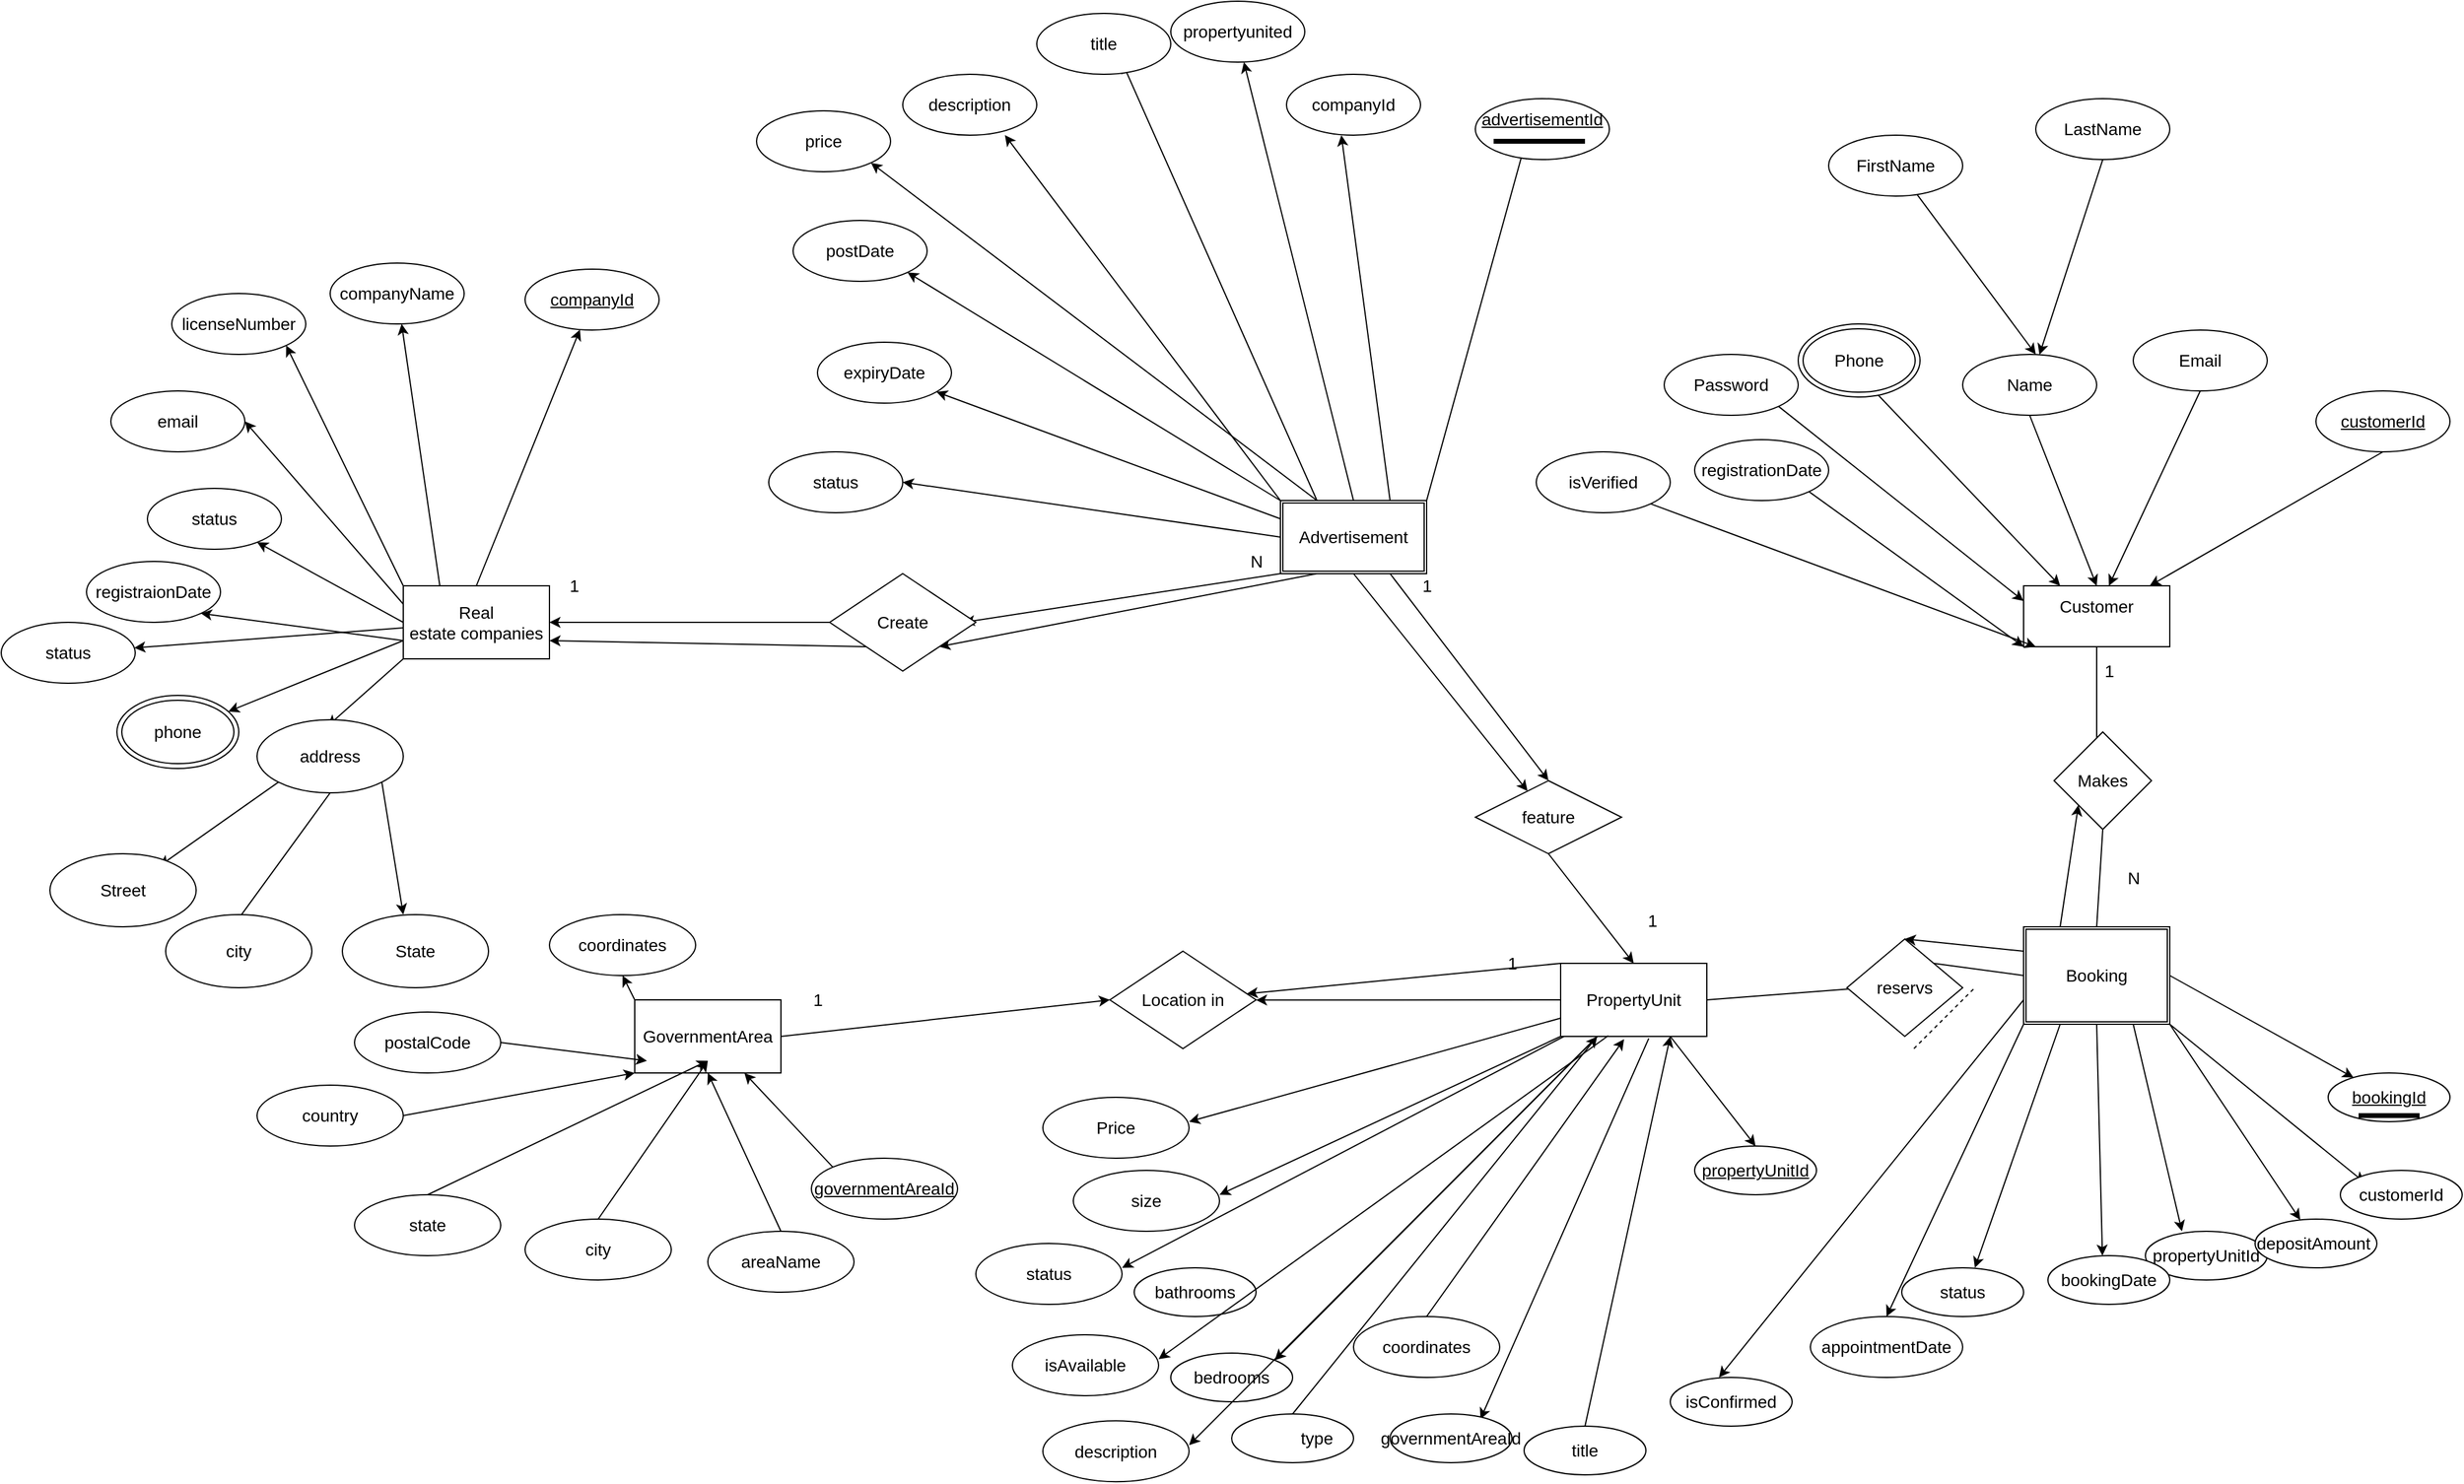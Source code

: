 <mxfile>
    <diagram id="lLyx0XdtuGJB43OEZlzJ" name="Page-1">
        <mxGraphModel dx="2704" dy="794" grid="1" gridSize="10" guides="1" tooltips="1" connect="1" arrows="1" fold="1" page="1" pageScale="1" pageWidth="1200" pageHeight="1920" math="0" shadow="0">
            <root>
                <mxCell id="0"/>
                <mxCell id="1" parent="0"/>
                <mxCell id="188" style="edgeStyle=none;html=1;exitX=0.5;exitY=0;exitDx=0;exitDy=0;fontSize=14;" parent="1" source="63" target="187" edge="1">
                    <mxGeometry relative="1" as="geometry"/>
                </mxCell>
                <mxCell id="189" style="edgeStyle=none;html=1;exitX=0.25;exitY=0;exitDx=0;exitDy=0;fontSize=14;" parent="1" source="63" target="186" edge="1">
                    <mxGeometry relative="1" as="geometry"/>
                </mxCell>
                <mxCell id="190" style="edgeStyle=none;html=1;exitX=0;exitY=0;exitDx=0;exitDy=0;entryX=1;entryY=1;entryDx=0;entryDy=0;fontSize=14;" parent="1" source="63" target="185" edge="1">
                    <mxGeometry relative="1" as="geometry"/>
                </mxCell>
                <mxCell id="191" style="edgeStyle=none;html=1;exitX=0;exitY=0.25;exitDx=0;exitDy=0;entryX=1;entryY=0.5;entryDx=0;entryDy=0;fontSize=14;" parent="1" source="63" target="184" edge="1">
                    <mxGeometry relative="1" as="geometry"/>
                </mxCell>
                <mxCell id="192" style="edgeStyle=none;html=1;exitX=0;exitY=0.5;exitDx=0;exitDy=0;fontSize=14;" parent="1" source="63" target="183" edge="1">
                    <mxGeometry relative="1" as="geometry"/>
                </mxCell>
                <mxCell id="193" style="edgeStyle=none;html=1;exitX=0;exitY=0.75;exitDx=0;exitDy=0;entryX=1;entryY=1;entryDx=0;entryDy=0;fontSize=14;" parent="1" source="63" target="182" edge="1">
                    <mxGeometry relative="1" as="geometry"/>
                </mxCell>
                <mxCell id="195" style="edgeStyle=none;html=1;exitX=0;exitY=1;exitDx=0;exitDy=0;fontSize=14;" parent="1" source="63" edge="1">
                    <mxGeometry relative="1" as="geometry">
                        <mxPoint x="-552.026" y="725.135" as="targetPoint"/>
                    </mxGeometry>
                </mxCell>
                <mxCell id="197" style="edgeStyle=none;html=1;exitX=0;exitY=0.75;exitDx=0;exitDy=0;fontSize=14;" parent="1" source="63" target="196" edge="1">
                    <mxGeometry relative="1" as="geometry"/>
                </mxCell>
                <mxCell id="63" value="&lt;span style=&quot;font-size: 14px; line-height: 115%;&quot;&gt;Real&lt;br style=&quot;font-size: 14px;&quot;&gt;estate companies&lt;/span&gt;" style="rounded=0;whiteSpace=wrap;html=1;fontSize=14;" parent="1" vertex="1">
                    <mxGeometry x="-490" y="610" width="120" height="60" as="geometry"/>
                </mxCell>
                <mxCell id="222" style="edgeStyle=none;html=1;exitX=1;exitY=0.5;exitDx=0;exitDy=0;entryX=0;entryY=0.5;entryDx=0;entryDy=0;fontSize=14;" parent="1" source="65" target="206" edge="1">
                    <mxGeometry relative="1" as="geometry"/>
                </mxCell>
                <mxCell id="223" style="edgeStyle=none;html=1;exitX=0;exitY=0;exitDx=0;exitDy=0;entryX=0.5;entryY=1;entryDx=0;entryDy=0;fontSize=14;" parent="1" source="65" target="208" edge="1">
                    <mxGeometry relative="1" as="geometry"/>
                </mxCell>
                <mxCell id="65" value="GovernmentArea" style="rounded=0;whiteSpace=wrap;html=1;fontSize=14;" parent="1" vertex="1">
                    <mxGeometry x="-300" y="950" width="120" height="60" as="geometry"/>
                </mxCell>
                <mxCell id="130" style="edgeStyle=none;html=1;exitX=0.75;exitY=1;exitDx=0;exitDy=0;entryX=0.5;entryY=0;entryDx=0;entryDy=0;fontSize=14;" parent="1" source="66" target="131" edge="1">
                    <mxGeometry relative="1" as="geometry">
                        <mxPoint x="530" y="1160" as="targetPoint"/>
                    </mxGeometry>
                </mxCell>
                <mxCell id="145" style="edgeStyle=none;html=1;exitX=0;exitY=1;exitDx=0;exitDy=0;fontSize=14;" parent="1" source="66" edge="1">
                    <mxGeometry relative="1" as="geometry">
                        <mxPoint x="180" y="1110" as="targetPoint"/>
                    </mxGeometry>
                </mxCell>
                <mxCell id="205" style="edgeStyle=none;html=1;exitX=0;exitY=0.5;exitDx=0;exitDy=0;fontSize=14;" parent="1" source="66" edge="1">
                    <mxGeometry relative="1" as="geometry">
                        <mxPoint x="210" y="950.143" as="targetPoint"/>
                    </mxGeometry>
                </mxCell>
                <mxCell id="241" style="edgeStyle=none;html=1;exitX=0;exitY=0;exitDx=0;exitDy=0;fontSize=14;" parent="1" source="66" target="206" edge="1">
                    <mxGeometry relative="1" as="geometry"/>
                </mxCell>
                <mxCell id="66" value="PropertyUnit" style="rounded=0;whiteSpace=wrap;html=1;fontSize=14;" parent="1" vertex="1">
                    <mxGeometry x="460" y="920" width="120" height="60" as="geometry"/>
                </mxCell>
                <mxCell id="68" value="&#10;Customer&#10;&#10;" style="rounded=0;whiteSpace=wrap;html=1;fontSize=14;" parent="1" vertex="1">
                    <mxGeometry x="840" y="610" width="120" height="50" as="geometry"/>
                </mxCell>
                <mxCell id="86" style="edgeStyle=none;html=1;exitX=0.5;exitY=1;exitDx=0;exitDy=0;fontSize=14;" parent="1" source="69" edge="1">
                    <mxGeometry relative="1" as="geometry">
                        <mxPoint x="910" y="610" as="targetPoint"/>
                    </mxGeometry>
                </mxCell>
                <mxCell id="69" value="Email" style="ellipse;whiteSpace=wrap;html=1;fontSize=14;" parent="1" vertex="1">
                    <mxGeometry x="930" y="400" width="110" height="50" as="geometry"/>
                </mxCell>
                <mxCell id="89" style="edgeStyle=none;html=1;exitX=1;exitY=1;exitDx=0;exitDy=0;entryX=0;entryY=0.25;entryDx=0;entryDy=0;fontSize=14;" parent="1" source="71" target="68" edge="1">
                    <mxGeometry relative="1" as="geometry"/>
                </mxCell>
                <mxCell id="71" value="Password" style="ellipse;whiteSpace=wrap;html=1;fontSize=14;" parent="1" vertex="1">
                    <mxGeometry x="545" y="420" width="110" height="50" as="geometry"/>
                </mxCell>
                <mxCell id="83" style="edgeStyle=none;html=1;exitX=0.5;exitY=1;exitDx=0;exitDy=0;fontSize=14;" parent="1" source="72" target="74" edge="1">
                    <mxGeometry relative="1" as="geometry"/>
                </mxCell>
                <mxCell id="72" value="LastName" style="ellipse;whiteSpace=wrap;html=1;fontSize=14;" parent="1" vertex="1">
                    <mxGeometry x="850" y="210" width="110" height="50" as="geometry"/>
                </mxCell>
                <mxCell id="84" style="edgeStyle=none;html=1;fontSize=14;" parent="1" source="73" edge="1">
                    <mxGeometry relative="1" as="geometry">
                        <mxPoint x="850" y="420" as="targetPoint"/>
                    </mxGeometry>
                </mxCell>
                <mxCell id="73" value="FirstName" style="ellipse;whiteSpace=wrap;html=1;fontSize=14;" parent="1" vertex="1">
                    <mxGeometry x="680" y="240" width="110" height="50" as="geometry"/>
                </mxCell>
                <mxCell id="85" style="edgeStyle=none;html=1;exitX=0.5;exitY=1;exitDx=0;exitDy=0;entryX=0.5;entryY=0;entryDx=0;entryDy=0;fontSize=14;" parent="1" source="74" target="68" edge="1">
                    <mxGeometry relative="1" as="geometry"/>
                </mxCell>
                <mxCell id="74" value="Name" style="ellipse;whiteSpace=wrap;html=1;fontSize=14;" parent="1" vertex="1">
                    <mxGeometry x="790" y="420" width="110" height="50" as="geometry"/>
                </mxCell>
                <mxCell id="87" style="edgeStyle=none;html=1;exitX=0.5;exitY=1;exitDx=0;exitDy=0;fontSize=14;" parent="1" source="75" target="68" edge="1">
                    <mxGeometry relative="1" as="geometry"/>
                </mxCell>
                <mxCell id="75" value="customerId" style="ellipse;whiteSpace=wrap;html=1;fontStyle=4;fontSize=14;" parent="1" vertex="1">
                    <mxGeometry x="1080" y="450" width="110" height="50" as="geometry"/>
                </mxCell>
                <mxCell id="88" style="edgeStyle=none;html=1;entryX=0.25;entryY=0;entryDx=0;entryDy=0;exitX=0.653;exitY=0.967;exitDx=0;exitDy=0;exitPerimeter=0;fontSize=14;" parent="1" source="92" target="68" edge="1">
                    <mxGeometry relative="1" as="geometry">
                        <mxPoint x="717.818" y="439.379" as="sourcePoint"/>
                    </mxGeometry>
                </mxCell>
                <mxCell id="91" style="edgeStyle=none;html=1;exitX=1;exitY=1;exitDx=0;exitDy=0;fontSize=14;" parent="1" source="80" edge="1">
                    <mxGeometry relative="1" as="geometry">
                        <mxPoint x="850" y="660" as="targetPoint"/>
                    </mxGeometry>
                </mxCell>
                <mxCell id="80" value="isVerified" style="ellipse;whiteSpace=wrap;html=1;fontSize=14;" parent="1" vertex="1">
                    <mxGeometry x="440" y="500" width="110" height="50" as="geometry"/>
                </mxCell>
                <mxCell id="90" style="edgeStyle=none;html=1;exitX=1;exitY=1;exitDx=0;exitDy=0;entryX=0;entryY=1;entryDx=0;entryDy=0;fontSize=14;" parent="1" source="82" target="68" edge="1">
                    <mxGeometry relative="1" as="geometry"/>
                </mxCell>
                <mxCell id="82" value="registrationDate" style="ellipse;whiteSpace=wrap;html=1;fontSize=14;" parent="1" vertex="1">
                    <mxGeometry x="570" y="490" width="110" height="50" as="geometry"/>
                </mxCell>
                <mxCell id="92" value="Phone" style="ellipse;shape=doubleEllipse;whiteSpace=wrap;html=1;fontSize=14;" parent="1" vertex="1">
                    <mxGeometry x="655" y="395" width="100" height="60" as="geometry"/>
                </mxCell>
                <mxCell id="97" value="" style="endArrow=none;html=1;entryX=0.5;entryY=1;entryDx=0;entryDy=0;fontSize=14;" parent="1" target="68" edge="1">
                    <mxGeometry width="50" height="50" relative="1" as="geometry">
                        <mxPoint x="900" y="740" as="sourcePoint"/>
                        <mxPoint x="910" y="710" as="targetPoint"/>
                    </mxGeometry>
                </mxCell>
                <mxCell id="98" value="Makes" style="rhombus;whiteSpace=wrap;html=1;fontSize=14;" parent="1" vertex="1">
                    <mxGeometry x="865" y="730" width="80" height="80" as="geometry"/>
                </mxCell>
                <mxCell id="101" style="edgeStyle=none;html=1;exitX=1;exitY=1;exitDx=0;exitDy=0;fontSize=14;" parent="1" source="99" edge="1">
                    <mxGeometry relative="1" as="geometry">
                        <mxPoint x="1120" y="1100" as="targetPoint"/>
                    </mxGeometry>
                </mxCell>
                <mxCell id="102" style="edgeStyle=none;html=1;exitX=0.75;exitY=1;exitDx=0;exitDy=0;fontSize=14;" parent="1" source="99" edge="1">
                    <mxGeometry relative="1" as="geometry">
                        <mxPoint x="970.0" y="1140" as="targetPoint"/>
                    </mxGeometry>
                </mxCell>
                <mxCell id="103" style="edgeStyle=none;html=1;exitX=0.5;exitY=1;exitDx=0;exitDy=0;fontSize=14;" parent="1" source="99" edge="1">
                    <mxGeometry relative="1" as="geometry">
                        <mxPoint x="904.714" y="1160" as="targetPoint"/>
                    </mxGeometry>
                </mxCell>
                <mxCell id="104" style="edgeStyle=none;html=1;exitX=0.25;exitY=1;exitDx=0;exitDy=0;fontSize=14;" parent="1" source="99" edge="1">
                    <mxGeometry relative="1" as="geometry">
                        <mxPoint x="800.0" y="1170" as="targetPoint"/>
                    </mxGeometry>
                </mxCell>
                <mxCell id="105" style="edgeStyle=none;html=1;exitX=0;exitY=1;exitDx=0;exitDy=0;entryX=0.5;entryY=0;entryDx=0;entryDy=0;fontSize=14;" parent="1" source="99" target="118" edge="1">
                    <mxGeometry relative="1" as="geometry">
                        <mxPoint x="730" y="1190" as="targetPoint"/>
                    </mxGeometry>
                </mxCell>
                <mxCell id="106" style="edgeStyle=none;html=1;exitX=0;exitY=0.75;exitDx=0;exitDy=0;fontSize=14;" parent="1" source="99" edge="1">
                    <mxGeometry relative="1" as="geometry">
                        <mxPoint x="590.0" y="1260" as="targetPoint"/>
                    </mxGeometry>
                </mxCell>
                <mxCell id="107" style="edgeStyle=none;html=1;exitX=1;exitY=0.5;exitDx=0;exitDy=0;fontSize=14;" parent="1" source="99" target="108" edge="1">
                    <mxGeometry relative="1" as="geometry">
                        <mxPoint x="1150.0" y="1050" as="targetPoint"/>
                    </mxGeometry>
                </mxCell>
                <mxCell id="239" style="edgeStyle=none;html=1;exitX=0.25;exitY=0;exitDx=0;exitDy=0;entryX=0;entryY=1;entryDx=0;entryDy=0;fontSize=14;" parent="1" source="99" target="98" edge="1">
                    <mxGeometry relative="1" as="geometry"/>
                </mxCell>
                <mxCell id="240" style="edgeStyle=none;html=1;exitX=0;exitY=0.25;exitDx=0;exitDy=0;entryX=0.5;entryY=0;entryDx=0;entryDy=0;fontSize=14;" parent="1" source="99" target="124" edge="1">
                    <mxGeometry relative="1" as="geometry"/>
                </mxCell>
                <mxCell id="243" style="edgeStyle=none;html=1;exitX=1;exitY=1;exitDx=0;exitDy=0;" edge="1" parent="1" source="99" target="242">
                    <mxGeometry relative="1" as="geometry"/>
                </mxCell>
                <mxCell id="99" value="Booking" style="shape=ext;double=1;rounded=0;whiteSpace=wrap;html=1;fontSize=14;" parent="1" vertex="1">
                    <mxGeometry x="840" y="890" width="120" height="80" as="geometry"/>
                </mxCell>
                <mxCell id="100" value="" style="endArrow=none;html=1;exitX=0.5;exitY=0;exitDx=0;exitDy=0;fontSize=14;" parent="1" source="99" edge="1">
                    <mxGeometry width="50" height="50" relative="1" as="geometry">
                        <mxPoint x="860" y="760" as="sourcePoint"/>
                        <mxPoint x="905" y="810" as="targetPoint"/>
                    </mxGeometry>
                </mxCell>
                <mxCell id="108" value="&lt;u style=&quot;font-size: 14px;&quot;&gt;bookingId&lt;/u&gt;" style="ellipse;whiteSpace=wrap;html=1;fontSize=14;" parent="1" vertex="1">
                    <mxGeometry x="1090" y="1010" width="100" height="40" as="geometry"/>
                </mxCell>
                <mxCell id="111" value="customerId" style="ellipse;whiteSpace=wrap;html=1;fontSize=14;" parent="1" vertex="1">
                    <mxGeometry x="1100" y="1090" width="100" height="40" as="geometry"/>
                </mxCell>
                <mxCell id="112" value="propertyUnitId" style="ellipse;whiteSpace=wrap;html=1;fontSize=14;" parent="1" vertex="1">
                    <mxGeometry x="940" y="1140" width="100" height="40" as="geometry"/>
                </mxCell>
                <mxCell id="115" value="bookingDate" style="ellipse;whiteSpace=wrap;html=1;fontSize=14;" parent="1" vertex="1">
                    <mxGeometry x="860" y="1160" width="100" height="40" as="geometry"/>
                </mxCell>
                <mxCell id="116" value="status" style="ellipse;whiteSpace=wrap;html=1;fontSize=14;" parent="1" vertex="1">
                    <mxGeometry x="740" y="1170" width="100" height="40" as="geometry"/>
                </mxCell>
                <mxCell id="118" value="appointmentDate" style="ellipse;whiteSpace=wrap;html=1;fontSize=14;" parent="1" vertex="1">
                    <mxGeometry x="665" y="1210" width="125" height="50" as="geometry"/>
                </mxCell>
                <mxCell id="121" value="&lt;span style=&quot;text-align: left; font-size: 14px;&quot;&gt;isConfirmed&lt;/span&gt;" style="ellipse;whiteSpace=wrap;html=1;fontSize=14;" parent="1" vertex="1">
                    <mxGeometry x="550" y="1260" width="100" height="40" as="geometry"/>
                </mxCell>
                <mxCell id="123" value="" style="endArrow=none;html=1;fontSize=14;" parent="1" edge="1">
                    <mxGeometry width="50" height="50" relative="1" as="geometry">
                        <mxPoint x="580" y="950" as="sourcePoint"/>
                        <mxPoint x="710" y="940" as="targetPoint"/>
                    </mxGeometry>
                </mxCell>
                <mxCell id="124" value="reservs" style="rhombus;whiteSpace=wrap;html=1;fontSize=14;" parent="1" vertex="1">
                    <mxGeometry x="695" y="900" width="95" height="80" as="geometry"/>
                </mxCell>
                <mxCell id="126" value="" style="endArrow=none;html=1;entryX=0;entryY=0.5;entryDx=0;entryDy=0;exitX=1;exitY=0;exitDx=0;exitDy=0;fontSize=14;" parent="1" source="124" target="99" edge="1">
                    <mxGeometry width="50" height="50" relative="1" as="geometry">
                        <mxPoint x="770" y="930" as="sourcePoint"/>
                        <mxPoint x="820" y="880" as="targetPoint"/>
                    </mxGeometry>
                </mxCell>
                <mxCell id="131" value="&lt;span style=&quot;text-align: left; font-size: 14px;&quot;&gt;&lt;u style=&quot;font-size: 14px;&quot;&gt;propertyUnitId&lt;/u&gt;&lt;/span&gt;" style="ellipse;whiteSpace=wrap;html=1;fontSize=14;" parent="1" vertex="1">
                    <mxGeometry x="570" y="1070" width="100" height="40" as="geometry"/>
                </mxCell>
                <mxCell id="132" style="edgeStyle=none;html=1;entryX=0.742;entryY=0.105;entryDx=0;entryDy=0;entryPerimeter=0;exitX=0.603;exitY=1.026;exitDx=0;exitDy=0;exitPerimeter=0;fontSize=14;" parent="1" source="66" target="133" edge="1">
                    <mxGeometry relative="1" as="geometry">
                        <mxPoint x="470" y="1160" as="targetPoint"/>
                        <mxPoint x="540" y="990" as="sourcePoint"/>
                    </mxGeometry>
                </mxCell>
                <mxCell id="133" value="&lt;div style=&quot;text-align: left; font-size: 14px;&quot;&gt;&lt;span style=&quot;background-color: initial; font-size: 14px;&quot;&gt;governmentAreaId&lt;/span&gt;&lt;/div&gt;" style="ellipse;whiteSpace=wrap;html=1;fontSize=14;" parent="1" vertex="1">
                    <mxGeometry x="320" y="1290" width="100" height="40" as="geometry"/>
                </mxCell>
                <mxCell id="134" style="edgeStyle=none;html=1;entryX=1;entryY=0;entryDx=0;entryDy=0;fontSize=14;" parent="1" source="66" target="135" edge="1">
                    <mxGeometry relative="1" as="geometry">
                        <mxPoint x="360" y="1110" as="targetPoint"/>
                        <mxPoint x="510" y="990" as="sourcePoint"/>
                    </mxGeometry>
                </mxCell>
                <mxCell id="135" value="&lt;div style=&quot;text-align: left; font-size: 14px;&quot;&gt;&lt;span style=&quot;background-color: initial; font-size: 14px;&quot;&gt;bedrooms&lt;/span&gt;&lt;/div&gt;" style="ellipse;whiteSpace=wrap;html=1;fontSize=14;" parent="1" vertex="1">
                    <mxGeometry x="140" y="1240" width="100" height="40" as="geometry"/>
                </mxCell>
                <mxCell id="148" style="edgeStyle=none;html=1;exitX=0.5;exitY=0;exitDx=0;exitDy=0;fontSize=14;" parent="1" source="137" edge="1">
                    <mxGeometry relative="1" as="geometry">
                        <mxPoint x="550" y="980" as="targetPoint"/>
                    </mxGeometry>
                </mxCell>
                <mxCell id="137" value="&lt;div style=&quot;text-align: left; font-size: 14px;&quot;&gt;&lt;span style=&quot;background-color: initial; font-size: 14px;&quot;&gt;title&lt;/span&gt;&lt;/div&gt;" style="ellipse;whiteSpace=wrap;html=1;fontSize=14;" parent="1" vertex="1">
                    <mxGeometry x="430" y="1300" width="100" height="40" as="geometry"/>
                </mxCell>
                <mxCell id="149" style="edgeStyle=none;html=1;exitX=0.5;exitY=0;exitDx=0;exitDy=0;entryX=0.25;entryY=1;entryDx=0;entryDy=0;fontSize=14;" parent="1" source="139" target="66" edge="1">
                    <mxGeometry relative="1" as="geometry"/>
                </mxCell>
                <mxCell id="139" value="&lt;blockquote style=&quot;margin: 0 0 0 40px; border: none; padding: 0px;&quot;&gt;&lt;div style=&quot;text-align: left; font-size: 14px;&quot;&gt;&lt;span style=&quot;background-color: initial; font-size: 14px;&quot;&gt;type&lt;/span&gt;&lt;/div&gt;&lt;/blockquote&gt;" style="ellipse;whiteSpace=wrap;html=1;fontSize=14;" parent="1" vertex="1">
                    <mxGeometry x="190" y="1290" width="100" height="40" as="geometry"/>
                </mxCell>
                <mxCell id="141" value="&lt;div style=&quot;text-align: left; font-size: 14px;&quot;&gt;&lt;span style=&quot;background-color: initial; font-size: 14px;&quot;&gt;bathrooms&lt;/span&gt;&lt;/div&gt;" style="ellipse;whiteSpace=wrap;html=1;fontSize=14;" parent="1" vertex="1">
                    <mxGeometry x="110" y="1170" width="100" height="40" as="geometry"/>
                </mxCell>
                <mxCell id="146" value="size" style="ellipse;whiteSpace=wrap;html=1;fontSize=14;" parent="1" vertex="1">
                    <mxGeometry x="60" y="1090" width="120" height="50" as="geometry"/>
                </mxCell>
                <mxCell id="151" style="edgeStyle=none;html=1;exitX=0.5;exitY=1;exitDx=0;exitDy=0;fontSize=14;" parent="1" source="150" target="152" edge="1">
                    <mxGeometry relative="1" as="geometry">
                        <mxPoint x="520.429" y="790" as="targetPoint"/>
                    </mxGeometry>
                </mxCell>
                <mxCell id="156" style="edgeStyle=none;html=1;exitX=1;exitY=0;exitDx=0;exitDy=0;fontSize=14;" parent="1" source="150" edge="1">
                    <mxGeometry relative="1" as="geometry">
                        <mxPoint x="430" y="250" as="targetPoint"/>
                    </mxGeometry>
                </mxCell>
                <mxCell id="157" style="edgeStyle=none;html=1;exitX=0.75;exitY=0;exitDx=0;exitDy=0;fontSize=14;" parent="1" source="150" edge="1">
                    <mxGeometry relative="1" as="geometry">
                        <mxPoint x="280" y="240" as="targetPoint"/>
                    </mxGeometry>
                </mxCell>
                <mxCell id="158" style="edgeStyle=none;html=1;exitX=0.5;exitY=0;exitDx=0;exitDy=0;fontSize=14;" parent="1" source="150" edge="1">
                    <mxGeometry relative="1" as="geometry">
                        <mxPoint x="200" y="180" as="targetPoint"/>
                    </mxGeometry>
                </mxCell>
                <mxCell id="159" style="edgeStyle=none;html=1;exitX=0.25;exitY=0;exitDx=0;exitDy=0;fontSize=14;" parent="1" source="150" edge="1">
                    <mxGeometry relative="1" as="geometry">
                        <mxPoint x="100" y="180" as="targetPoint"/>
                    </mxGeometry>
                </mxCell>
                <mxCell id="160" style="edgeStyle=none;html=1;exitX=0;exitY=0;exitDx=0;exitDy=0;entryX=0.762;entryY=0.998;entryDx=0;entryDy=0;entryPerimeter=0;fontSize=14;" parent="1" source="150" target="163" edge="1">
                    <mxGeometry relative="1" as="geometry">
                        <mxPoint y="250" as="targetPoint"/>
                    </mxGeometry>
                </mxCell>
                <mxCell id="170" style="edgeStyle=none;html=1;exitX=0;exitY=0.25;exitDx=0;exitDy=0;fontSize=14;" parent="1" source="150" target="167" edge="1">
                    <mxGeometry relative="1" as="geometry">
                        <mxPoint y="480" as="targetPoint"/>
                    </mxGeometry>
                </mxCell>
                <mxCell id="172" style="edgeStyle=none;html=1;exitX=0;exitY=0.5;exitDx=0;exitDy=0;entryX=1;entryY=0.5;entryDx=0;entryDy=0;fontSize=14;" parent="1" source="150" target="171" edge="1">
                    <mxGeometry relative="1" as="geometry"/>
                </mxCell>
                <mxCell id="173" style="edgeStyle=none;html=1;exitX=0;exitY=0;exitDx=0;exitDy=0;entryX=1;entryY=1;entryDx=0;entryDy=0;fontSize=14;" parent="1" source="150" target="168" edge="1">
                    <mxGeometry relative="1" as="geometry"/>
                </mxCell>
                <mxCell id="174" style="edgeStyle=none;html=1;exitX=0.25;exitY=0;exitDx=0;exitDy=0;entryX=1;entryY=1;entryDx=0;entryDy=0;fontSize=14;" parent="1" source="150" target="166" edge="1">
                    <mxGeometry relative="1" as="geometry"/>
                </mxCell>
                <mxCell id="175" style="edgeStyle=none;html=1;exitX=0;exitY=1;exitDx=0;exitDy=0;fontSize=14;" parent="1" source="150" edge="1">
                    <mxGeometry relative="1" as="geometry">
                        <mxPoint x="-30" y="640" as="targetPoint"/>
                    </mxGeometry>
                </mxCell>
                <mxCell id="236" style="edgeStyle=none;html=1;exitX=0.25;exitY=1;exitDx=0;exitDy=0;entryX=1;entryY=1;entryDx=0;entryDy=0;fontSize=14;" parent="1" source="150" target="176" edge="1">
                    <mxGeometry relative="1" as="geometry">
                        <mxPoint x="-10" y="660" as="targetPoint"/>
                    </mxGeometry>
                </mxCell>
                <mxCell id="238" style="edgeStyle=none;html=1;exitX=0.75;exitY=1;exitDx=0;exitDy=0;entryX=0.5;entryY=0;entryDx=0;entryDy=0;fontSize=14;" parent="1" source="150" target="152" edge="1">
                    <mxGeometry relative="1" as="geometry"/>
                </mxCell>
                <mxCell id="150" value="Advertisement" style="shape=ext;double=1;rounded=0;whiteSpace=wrap;html=1;fontSize=14;" parent="1" vertex="1">
                    <mxGeometry x="230" y="540" width="120" height="60" as="geometry"/>
                </mxCell>
                <mxCell id="153" style="edgeStyle=none;html=1;exitX=0.5;exitY=1;exitDx=0;exitDy=0;entryX=0.5;entryY=0;entryDx=0;entryDy=0;fontSize=14;" parent="1" source="152" target="66" edge="1">
                    <mxGeometry relative="1" as="geometry"/>
                </mxCell>
                <mxCell id="152" value="feature" style="rhombus;whiteSpace=wrap;html=1;fontSize=14;" parent="1" vertex="1">
                    <mxGeometry x="390" y="770" width="120" height="60" as="geometry"/>
                </mxCell>
                <mxCell id="161" value="&lt;div style=&quot;font-size: 14px;&quot;&gt;&lt;u style=&quot;font-size: 14px;&quot;&gt;advertisementId&lt;/u&gt;&lt;/div&gt;&lt;div style=&quot;font-size: 14px;&quot;&gt;&lt;br style=&quot;font-size: 14px;&quot;&gt;&lt;/div&gt;" style="ellipse;whiteSpace=wrap;html=1;fontSize=14;" parent="1" vertex="1">
                    <mxGeometry x="390" y="210" width="110" height="50" as="geometry"/>
                </mxCell>
                <mxCell id="162" value="companyId" style="ellipse;whiteSpace=wrap;html=1;fontSize=14;" parent="1" vertex="1">
                    <mxGeometry x="235" y="190" width="110" height="50" as="geometry"/>
                </mxCell>
                <mxCell id="163" value="description" style="ellipse;whiteSpace=wrap;html=1;fontSize=14;" parent="1" vertex="1">
                    <mxGeometry x="-80" y="190" width="110" height="50" as="geometry"/>
                </mxCell>
                <mxCell id="164" value="title" style="ellipse;whiteSpace=wrap;html=1;fontSize=14;" parent="1" vertex="1">
                    <mxGeometry x="30" y="140" width="110" height="50" as="geometry"/>
                </mxCell>
                <mxCell id="165" value="propertyunited" style="ellipse;whiteSpace=wrap;html=1;fontSize=14;" parent="1" vertex="1">
                    <mxGeometry x="140" y="130" width="110" height="50" as="geometry"/>
                </mxCell>
                <mxCell id="166" value="price" style="ellipse;whiteSpace=wrap;html=1;fontSize=14;" parent="1" vertex="1">
                    <mxGeometry x="-200" y="220" width="110" height="50" as="geometry"/>
                </mxCell>
                <mxCell id="167" value="expiryDate" style="ellipse;whiteSpace=wrap;html=1;fontSize=14;" parent="1" vertex="1">
                    <mxGeometry x="-150" y="410" width="110" height="50" as="geometry"/>
                </mxCell>
                <mxCell id="168" value="postDate" style="ellipse;whiteSpace=wrap;html=1;fontSize=14;" parent="1" vertex="1">
                    <mxGeometry x="-170" y="310" width="110" height="50" as="geometry"/>
                </mxCell>
                <mxCell id="171" value="&lt;div style=&quot;text-align: left; font-size: 14px;&quot;&gt;&lt;span style=&quot;background-color: initial; font-size: 14px;&quot;&gt;status&lt;/span&gt;&lt;/div&gt;" style="ellipse;whiteSpace=wrap;html=1;fontSize=14;" parent="1" vertex="1">
                    <mxGeometry x="-190" y="500" width="110" height="50" as="geometry"/>
                </mxCell>
                <mxCell id="177" style="edgeStyle=none;html=1;exitX=0;exitY=0.5;exitDx=0;exitDy=0;entryX=1;entryY=0.5;entryDx=0;entryDy=0;fontSize=14;" parent="1" source="176" target="63" edge="1">
                    <mxGeometry relative="1" as="geometry"/>
                </mxCell>
                <mxCell id="237" style="edgeStyle=none;html=1;exitX=0;exitY=1;exitDx=0;exitDy=0;entryX=1;entryY=0.75;entryDx=0;entryDy=0;fontSize=14;" parent="1" source="176" target="63" edge="1">
                    <mxGeometry relative="1" as="geometry"/>
                </mxCell>
                <mxCell id="176" value="Create" style="rhombus;whiteSpace=wrap;html=1;fontSize=14;" parent="1" vertex="1">
                    <mxGeometry x="-140" y="600" width="120" height="80" as="geometry"/>
                </mxCell>
                <mxCell id="182" value="&lt;div style=&quot;text-align: left; font-size: 14px;&quot;&gt;&lt;span style=&quot;background-color: initial; font-size: 14px;&quot;&gt;registraionDate&lt;/span&gt;&lt;/div&gt;" style="ellipse;whiteSpace=wrap;html=1;fontSize=14;" parent="1" vertex="1">
                    <mxGeometry x="-750" y="590" width="110" height="50" as="geometry"/>
                </mxCell>
                <mxCell id="183" value="&lt;div style=&quot;text-align: left; font-size: 14px;&quot;&gt;&lt;span style=&quot;background-color: initial; font-size: 14px;&quot;&gt;status&lt;/span&gt;&lt;/div&gt;" style="ellipse;whiteSpace=wrap;html=1;fontSize=14;" parent="1" vertex="1">
                    <mxGeometry x="-700" y="530" width="110" height="50" as="geometry"/>
                </mxCell>
                <mxCell id="184" value="&lt;div style=&quot;text-align: left; font-size: 14px;&quot;&gt;email&lt;br style=&quot;font-size: 14px;&quot;&gt;&lt;/div&gt;" style="ellipse;whiteSpace=wrap;html=1;fontSize=14;" parent="1" vertex="1">
                    <mxGeometry x="-730" y="450" width="110" height="50" as="geometry"/>
                </mxCell>
                <mxCell id="185" value="&lt;div style=&quot;text-align: left; font-size: 14px;&quot;&gt;licenseNumber&lt;br style=&quot;font-size: 14px;&quot;&gt;&lt;/div&gt;" style="ellipse;whiteSpace=wrap;html=1;fontSize=14;" parent="1" vertex="1">
                    <mxGeometry x="-680" y="370" width="110" height="50" as="geometry"/>
                </mxCell>
                <mxCell id="186" value="&lt;div style=&quot;text-align: left; font-size: 14px;&quot;&gt;companyName&lt;br style=&quot;font-size: 14px;&quot;&gt;&lt;/div&gt;" style="ellipse;whiteSpace=wrap;html=1;fontSize=14;" parent="1" vertex="1">
                    <mxGeometry x="-550" y="345" width="110" height="50" as="geometry"/>
                </mxCell>
                <mxCell id="187" value="&lt;div style=&quot;text-align: left; font-size: 14px;&quot;&gt;companyId&lt;br style=&quot;font-size: 14px;&quot;&gt;&lt;/div&gt;" style="ellipse;whiteSpace=wrap;html=1;fontStyle=4;fontSize=14;" parent="1" vertex="1">
                    <mxGeometry x="-390" y="350" width="110" height="50" as="geometry"/>
                </mxCell>
                <mxCell id="196" value="phone" style="ellipse;shape=doubleEllipse;whiteSpace=wrap;html=1;fontSize=14;" parent="1" vertex="1">
                    <mxGeometry x="-725" y="700" width="100" height="60" as="geometry"/>
                </mxCell>
                <mxCell id="199" style="edgeStyle=none;html=1;exitX=0;exitY=1;exitDx=0;exitDy=0;fontSize=14;" parent="1" source="198" edge="1">
                    <mxGeometry relative="1" as="geometry">
                        <mxPoint x="-690" y="840" as="targetPoint"/>
                    </mxGeometry>
                </mxCell>
                <mxCell id="200" style="edgeStyle=none;html=1;exitX=0.5;exitY=1;exitDx=0;exitDy=0;fontSize=14;" parent="1" source="198" edge="1">
                    <mxGeometry relative="1" as="geometry">
                        <mxPoint x="-630" y="890" as="targetPoint"/>
                    </mxGeometry>
                </mxCell>
                <mxCell id="201" style="edgeStyle=none;html=1;exitX=1;exitY=1;exitDx=0;exitDy=0;fontSize=14;" parent="1" source="198" edge="1">
                    <mxGeometry relative="1" as="geometry">
                        <mxPoint x="-490.0" y="880" as="targetPoint"/>
                    </mxGeometry>
                </mxCell>
                <mxCell id="198" value="address" style="ellipse;whiteSpace=wrap;html=1;fontSize=14;" parent="1" vertex="1">
                    <mxGeometry x="-610" y="720" width="120" height="60" as="geometry"/>
                </mxCell>
                <mxCell id="202" value="Street" style="ellipse;whiteSpace=wrap;html=1;fontSize=14;" parent="1" vertex="1">
                    <mxGeometry x="-780" y="830" width="120" height="60" as="geometry"/>
                </mxCell>
                <mxCell id="203" value="city" style="ellipse;whiteSpace=wrap;html=1;fontSize=14;" parent="1" vertex="1">
                    <mxGeometry x="-685" y="880" width="120" height="60" as="geometry"/>
                </mxCell>
                <mxCell id="204" value="State" style="ellipse;whiteSpace=wrap;html=1;fontSize=14;" parent="1" vertex="1">
                    <mxGeometry x="-540" y="880" width="120" height="60" as="geometry"/>
                </mxCell>
                <mxCell id="206" value="Location in" style="rhombus;whiteSpace=wrap;html=1;fontSize=14;" parent="1" vertex="1">
                    <mxGeometry x="90" y="910" width="120" height="80" as="geometry"/>
                </mxCell>
                <mxCell id="208" value="coordinates" style="ellipse;whiteSpace=wrap;html=1;fontSize=14;" parent="1" vertex="1">
                    <mxGeometry x="-370" y="880" width="120" height="50" as="geometry"/>
                </mxCell>
                <mxCell id="221" style="edgeStyle=none;html=1;exitX=1;exitY=0.5;exitDx=0;exitDy=0;fontSize=14;" parent="1" source="209" edge="1">
                    <mxGeometry relative="1" as="geometry">
                        <mxPoint x="-290.0" y="1000" as="targetPoint"/>
                    </mxGeometry>
                </mxCell>
                <mxCell id="209" value="postalCode" style="ellipse;whiteSpace=wrap;html=1;fontSize=14;" parent="1" vertex="1">
                    <mxGeometry x="-530" y="960" width="120" height="50" as="geometry"/>
                </mxCell>
                <mxCell id="216" style="edgeStyle=none;html=1;exitX=0;exitY=0;exitDx=0;exitDy=0;entryX=0.75;entryY=1;entryDx=0;entryDy=0;fontSize=14;" parent="1" source="210" target="65" edge="1">
                    <mxGeometry relative="1" as="geometry"/>
                </mxCell>
                <mxCell id="210" value="&lt;u style=&quot;font-size: 14px;&quot;&gt;governmentAreaId&lt;/u&gt;" style="ellipse;whiteSpace=wrap;html=1;fontSize=14;" parent="1" vertex="1">
                    <mxGeometry x="-155" y="1080" width="120" height="50" as="geometry"/>
                </mxCell>
                <mxCell id="217" style="edgeStyle=none;html=1;exitX=0.5;exitY=0;exitDx=0;exitDy=0;entryX=0.5;entryY=1;entryDx=0;entryDy=0;fontSize=14;" parent="1" source="211" target="65" edge="1">
                    <mxGeometry relative="1" as="geometry"/>
                </mxCell>
                <mxCell id="211" value="areaName" style="ellipse;whiteSpace=wrap;html=1;fontSize=14;" parent="1" vertex="1">
                    <mxGeometry x="-240" y="1140" width="120" height="50" as="geometry"/>
                </mxCell>
                <mxCell id="218" style="edgeStyle=none;html=1;exitX=0.5;exitY=0;exitDx=0;exitDy=0;fontSize=14;" parent="1" source="212" edge="1">
                    <mxGeometry relative="1" as="geometry">
                        <mxPoint x="-240.0" y="1000" as="targetPoint"/>
                    </mxGeometry>
                </mxCell>
                <mxCell id="212" value="city" style="ellipse;whiteSpace=wrap;html=1;fontSize=14;" parent="1" vertex="1">
                    <mxGeometry x="-390" y="1130" width="120" height="50" as="geometry"/>
                </mxCell>
                <mxCell id="219" style="edgeStyle=none;html=1;exitX=0.5;exitY=0;exitDx=0;exitDy=0;fontSize=14;" parent="1" source="213" edge="1">
                    <mxGeometry relative="1" as="geometry">
                        <mxPoint x="-240.0" y="1000" as="targetPoint"/>
                    </mxGeometry>
                </mxCell>
                <mxCell id="213" value="state" style="ellipse;whiteSpace=wrap;html=1;fontSize=14;" parent="1" vertex="1">
                    <mxGeometry x="-530" y="1110" width="120" height="50" as="geometry"/>
                </mxCell>
                <mxCell id="220" style="edgeStyle=none;html=1;exitX=1;exitY=0.5;exitDx=0;exitDy=0;entryX=0;entryY=1;entryDx=0;entryDy=0;fontSize=14;" parent="1" source="214" target="65" edge="1">
                    <mxGeometry relative="1" as="geometry"/>
                </mxCell>
                <mxCell id="214" value="country" style="ellipse;whiteSpace=wrap;html=1;fontSize=14;" parent="1" vertex="1">
                    <mxGeometry x="-610" y="1020" width="120" height="50" as="geometry"/>
                </mxCell>
                <mxCell id="224" value="1" style="text;html=1;align=center;verticalAlign=middle;resizable=0;points=[];autosize=1;strokeColor=none;fillColor=none;fontSize=14;" parent="1" vertex="1">
                    <mxGeometry x="-365" y="595" width="30" height="30" as="geometry"/>
                </mxCell>
                <mxCell id="225" value="N" style="text;html=1;align=center;verticalAlign=middle;resizable=0;points=[];autosize=1;strokeColor=none;fillColor=none;fontSize=14;" parent="1" vertex="1">
                    <mxGeometry x="195" y="575" width="30" height="30" as="geometry"/>
                </mxCell>
                <mxCell id="226" value="1" style="text;html=1;align=center;verticalAlign=middle;resizable=0;points=[];autosize=1;strokeColor=none;fillColor=none;fontSize=14;" parent="1" vertex="1">
                    <mxGeometry x="335" y="595" width="30" height="30" as="geometry"/>
                </mxCell>
                <mxCell id="227" value="1" style="text;html=1;align=center;verticalAlign=middle;resizable=0;points=[];autosize=1;strokeColor=none;fillColor=none;fontSize=14;" parent="1" vertex="1">
                    <mxGeometry x="520" y="870" width="30" height="30" as="geometry"/>
                </mxCell>
                <mxCell id="228" value="1" style="text;html=1;align=center;verticalAlign=middle;resizable=0;points=[];autosize=1;strokeColor=none;fillColor=none;fontSize=14;" parent="1" vertex="1">
                    <mxGeometry x="405" y="905" width="30" height="30" as="geometry"/>
                </mxCell>
                <mxCell id="229" value="1" style="text;html=1;align=center;verticalAlign=middle;resizable=0;points=[];autosize=1;strokeColor=none;fillColor=none;fontSize=14;" parent="1" vertex="1">
                    <mxGeometry x="-165" y="935" width="30" height="30" as="geometry"/>
                </mxCell>
                <mxCell id="230" value="1" style="text;html=1;align=center;verticalAlign=middle;resizable=0;points=[];autosize=1;strokeColor=none;fillColor=none;fontSize=14;" parent="1" vertex="1">
                    <mxGeometry x="895" y="665" width="30" height="30" as="geometry"/>
                </mxCell>
                <mxCell id="231" value="N" style="text;html=1;align=center;verticalAlign=middle;resizable=0;points=[];autosize=1;strokeColor=none;fillColor=none;fontSize=14;" parent="1" vertex="1">
                    <mxGeometry x="915" y="835" width="30" height="30" as="geometry"/>
                </mxCell>
                <mxCell id="232" value="" style="endArrow=none;dashed=1;html=1;fontSize=14;" parent="1" edge="1">
                    <mxGeometry width="50" height="50" relative="1" as="geometry">
                        <mxPoint x="750" y="990" as="sourcePoint"/>
                        <mxPoint x="800" y="940" as="targetPoint"/>
                    </mxGeometry>
                </mxCell>
                <mxCell id="234" value="" style="line;strokeWidth=4;html=1;perimeter=backbonePerimeter;points=[];outlineConnect=0;fontSize=14;" parent="1" vertex="1">
                    <mxGeometry x="1115" y="1040" width="50" height="10" as="geometry"/>
                </mxCell>
                <mxCell id="235" value="" style="line;strokeWidth=4;html=1;perimeter=backbonePerimeter;points=[];outlineConnect=0;fontSize=14;" parent="1" vertex="1">
                    <mxGeometry x="405" y="240" width="75" height="10" as="geometry"/>
                </mxCell>
                <mxCell id="242" value="&lt;p data-pm-slice=&quot;1 1 []&quot;&gt;depositAmount&amp;nbsp;&lt;/p&gt;" style="ellipse;whiteSpace=wrap;html=1;fontSize=14;" vertex="1" parent="1">
                    <mxGeometry x="1030" y="1130" width="100" height="40" as="geometry"/>
                </mxCell>
                <mxCell id="244" style="edgeStyle=none;html=1;exitX=0;exitY=0.75;exitDx=0;exitDy=0;fontSize=14;" edge="1" parent="1" source="66">
                    <mxGeometry relative="1" as="geometry">
                        <mxPoint x="155" y="1050" as="targetPoint"/>
                        <mxPoint x="435" y="920" as="sourcePoint"/>
                    </mxGeometry>
                </mxCell>
                <mxCell id="245" value="Price" style="ellipse;whiteSpace=wrap;html=1;fontSize=14;" vertex="1" parent="1">
                    <mxGeometry x="35" y="1030" width="120" height="50" as="geometry"/>
                </mxCell>
                <mxCell id="246" style="edgeStyle=none;html=1;fontSize=14;" edge="1" parent="1" source="66">
                    <mxGeometry relative="1" as="geometry">
                        <mxPoint x="100" y="1170" as="targetPoint"/>
                        <mxPoint x="380" y="1040" as="sourcePoint"/>
                    </mxGeometry>
                </mxCell>
                <mxCell id="247" value="status" style="ellipse;whiteSpace=wrap;html=1;fontSize=14;" vertex="1" parent="1">
                    <mxGeometry x="-20" y="1150" width="120" height="50" as="geometry"/>
                </mxCell>
                <mxCell id="248" style="edgeStyle=none;html=1;fontSize=14;exitX=0.326;exitY=0.99;exitDx=0;exitDy=0;exitPerimeter=0;" edge="1" parent="1" source="66">
                    <mxGeometry relative="1" as="geometry">
                        <mxPoint x="130" y="1245" as="targetPoint"/>
                        <mxPoint x="492.727" y="1055" as="sourcePoint"/>
                    </mxGeometry>
                </mxCell>
                <mxCell id="249" value="isAvailable" style="ellipse;whiteSpace=wrap;html=1;fontSize=14;" vertex="1" parent="1">
                    <mxGeometry x="10" y="1225" width="120" height="50" as="geometry"/>
                </mxCell>
                <mxCell id="250" style="edgeStyle=none;html=1;fontSize=14;" edge="1" parent="1" source="66">
                    <mxGeometry relative="1" as="geometry">
                        <mxPoint x="155" y="1315.6" as="targetPoint"/>
                        <mxPoint x="524.12" y="1050" as="sourcePoint"/>
                    </mxGeometry>
                </mxCell>
                <mxCell id="251" value="description" style="ellipse;whiteSpace=wrap;html=1;fontSize=14;" vertex="1" parent="1">
                    <mxGeometry x="35" y="1295.6" width="120" height="50" as="geometry"/>
                </mxCell>
                <mxCell id="255" style="edgeStyle=none;html=1;exitX=0.5;exitY=0;exitDx=0;exitDy=0;entryX=0.434;entryY=1.038;entryDx=0;entryDy=0;entryPerimeter=0;" edge="1" parent="1" source="254" target="66">
                    <mxGeometry relative="1" as="geometry"/>
                </mxCell>
                <mxCell id="254" value="coordinates" style="ellipse;whiteSpace=wrap;html=1;fontSize=14;" vertex="1" parent="1">
                    <mxGeometry x="290" y="1210" width="120" height="50" as="geometry"/>
                </mxCell>
                <mxCell id="256" style="edgeStyle=none;html=1;fontSize=14;" edge="1" parent="1" target="257" source="63">
                    <mxGeometry relative="1" as="geometry">
                        <mxPoint x="-610" y="750" as="sourcePoint"/>
                    </mxGeometry>
                </mxCell>
                <mxCell id="257" value="&lt;div style=&quot;text-align: left; font-size: 14px;&quot;&gt;&lt;span style=&quot;background-color: initial; font-size: 14px;&quot;&gt;status&lt;/span&gt;&lt;/div&gt;" style="ellipse;whiteSpace=wrap;html=1;fontSize=14;" vertex="1" parent="1">
                    <mxGeometry x="-820" y="640" width="110" height="50" as="geometry"/>
                </mxCell>
            </root>
        </mxGraphModel>
    </diagram>
</mxfile>